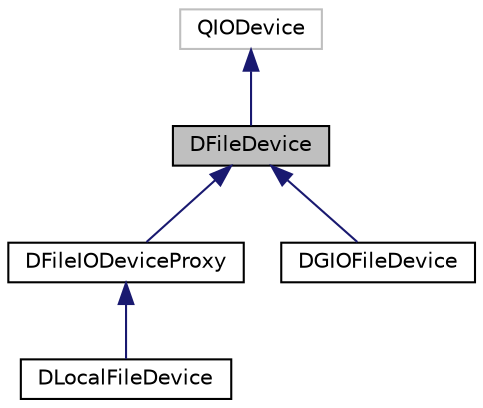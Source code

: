 digraph "DFileDevice"
{
  edge [fontname="Helvetica",fontsize="10",labelfontname="Helvetica",labelfontsize="10"];
  node [fontname="Helvetica",fontsize="10",shape=record];
  Node0 [label="DFileDevice",height=0.2,width=0.4,color="black", fillcolor="grey75", style="filled", fontcolor="black"];
  Node1 -> Node0 [dir="back",color="midnightblue",fontsize="10",style="solid",fontname="Helvetica"];
  Node1 [label="QIODevice",height=0.2,width=0.4,color="grey75", fillcolor="white", style="filled"];
  Node0 -> Node2 [dir="back",color="midnightblue",fontsize="10",style="solid",fontname="Helvetica"];
  Node2 [label="DFileIODeviceProxy",height=0.2,width=0.4,color="black", fillcolor="white", style="filled",URL="$class_d_file_i_o_device_proxy.html"];
  Node2 -> Node3 [dir="back",color="midnightblue",fontsize="10",style="solid",fontname="Helvetica"];
  Node3 [label="DLocalFileDevice",height=0.2,width=0.4,color="black", fillcolor="white", style="filled",URL="$class_d_local_file_device.html"];
  Node0 -> Node4 [dir="back",color="midnightblue",fontsize="10",style="solid",fontname="Helvetica"];
  Node4 [label="DGIOFileDevice",height=0.2,width=0.4,color="black", fillcolor="white", style="filled",URL="$class_d_g_i_o_file_device.html"];
}
